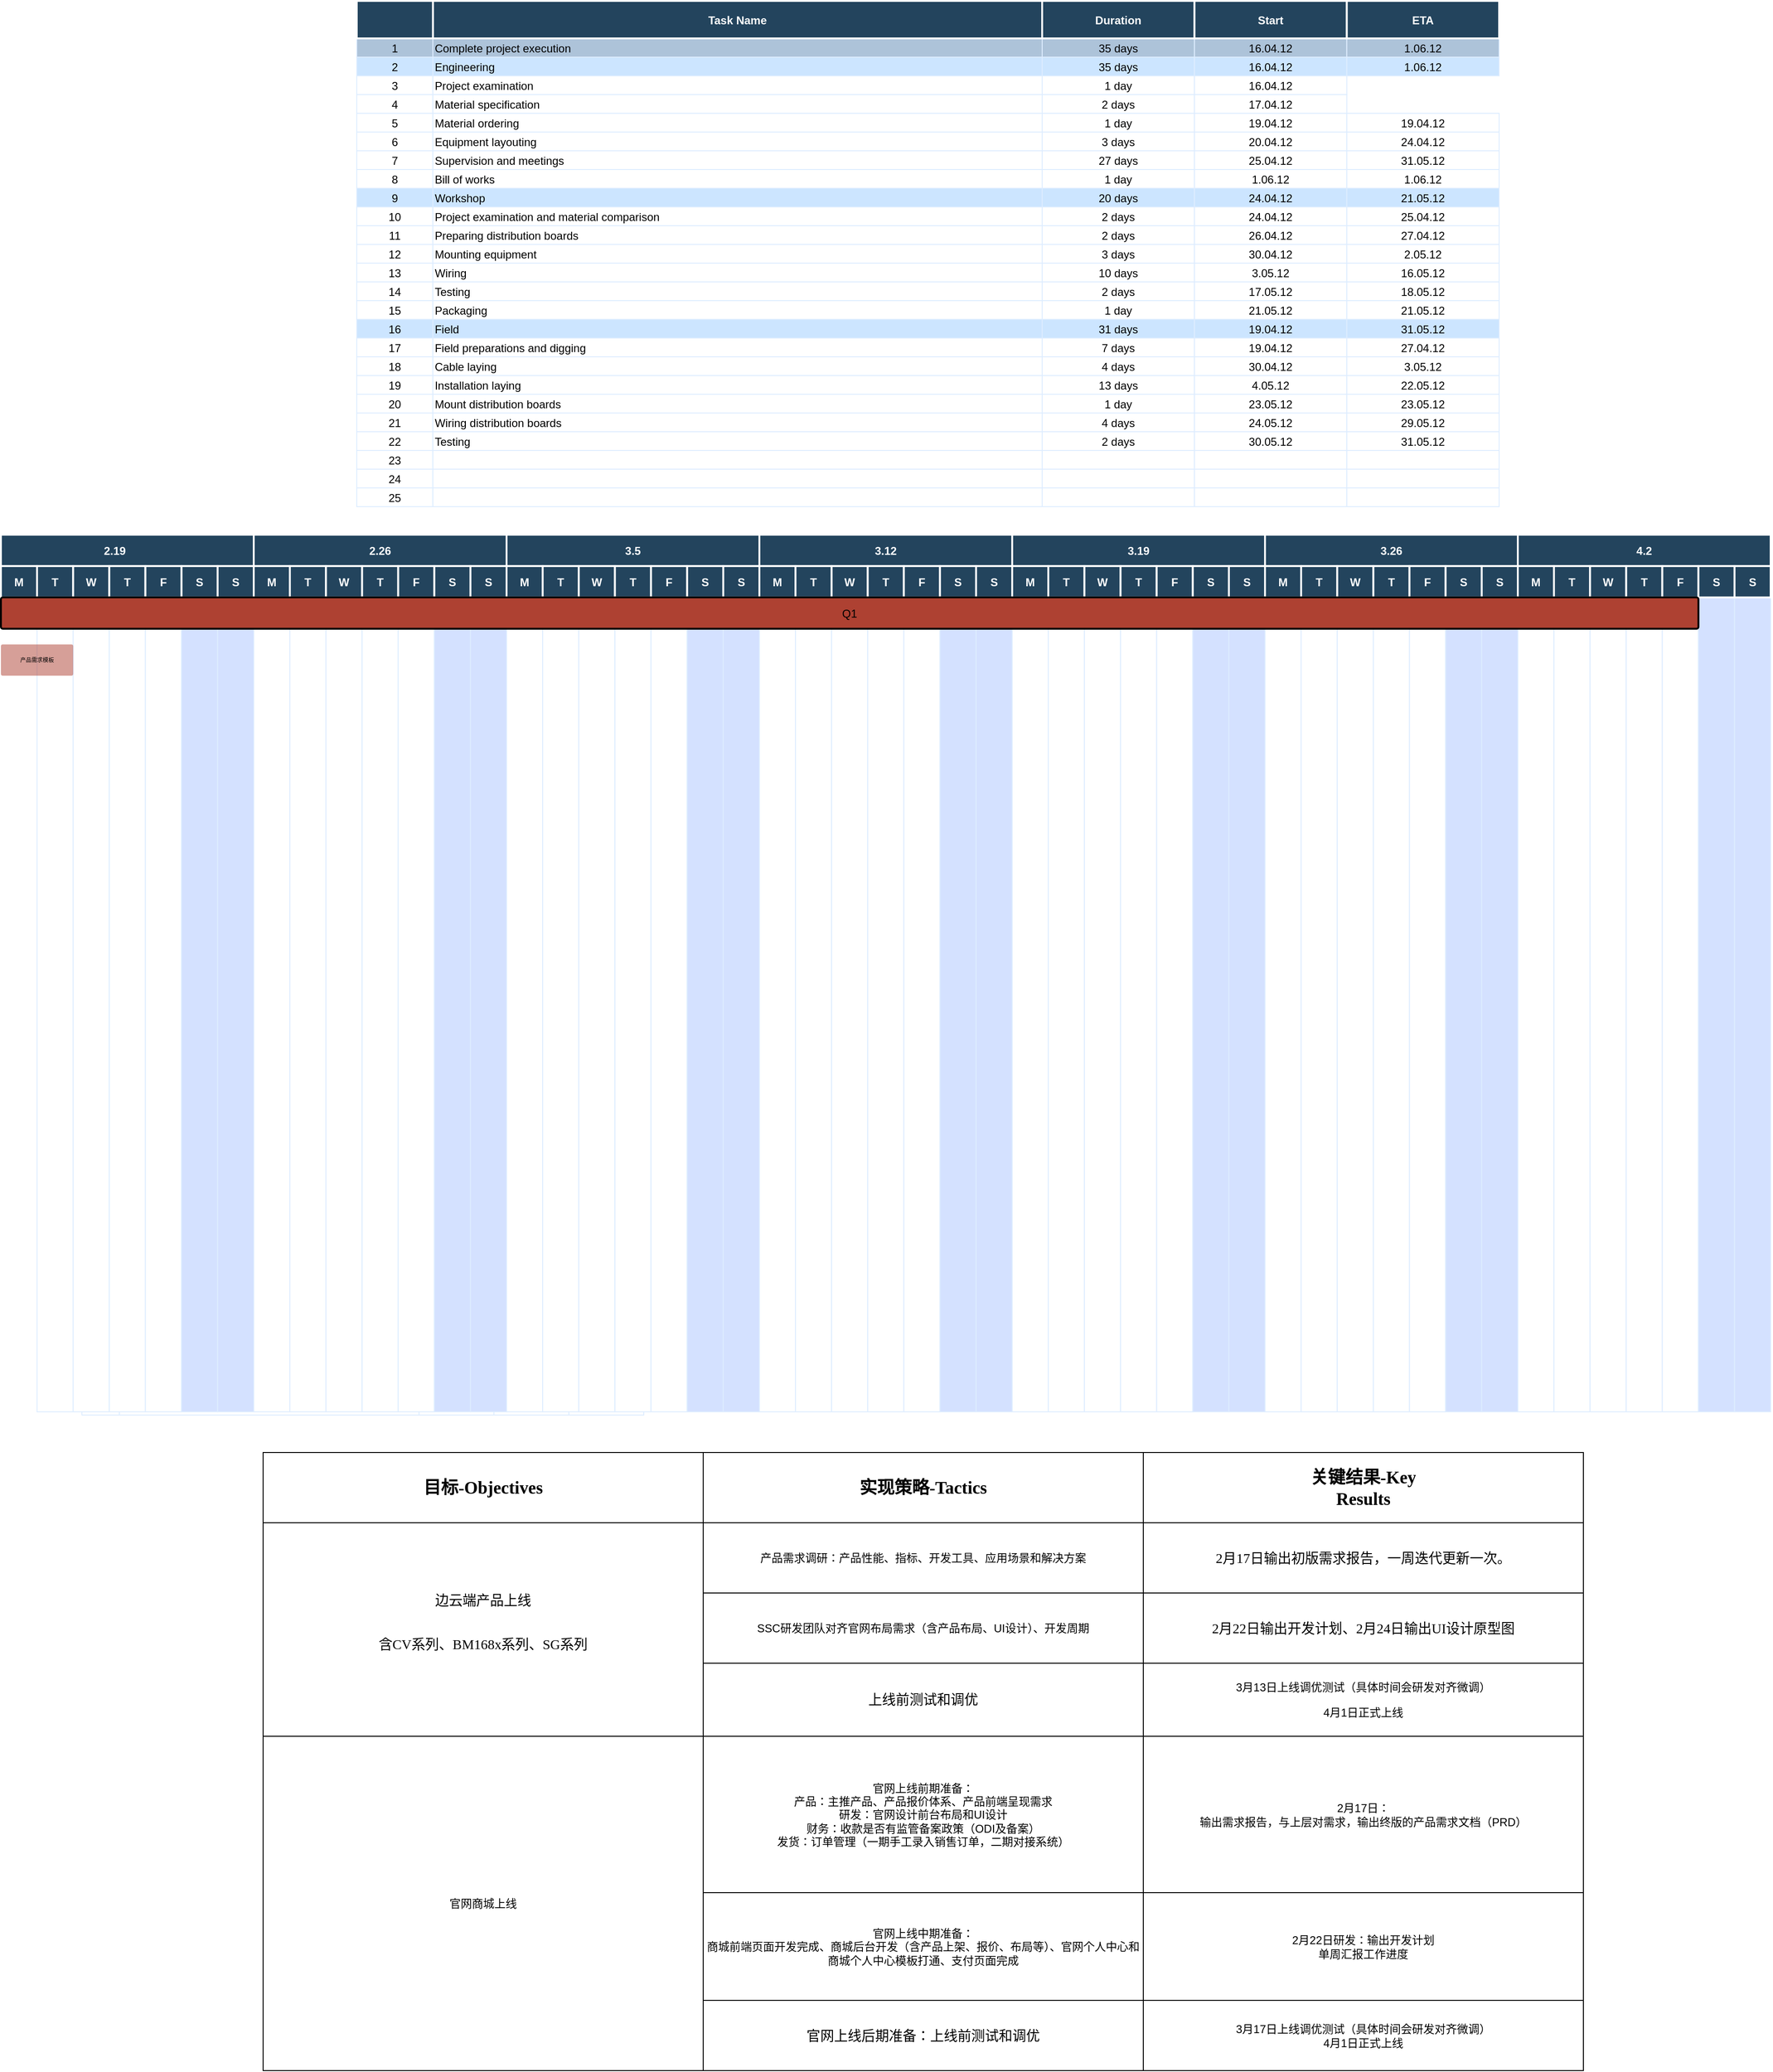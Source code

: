 <mxfile version="20.8.20" type="github">
  <diagram name="Page-1" id="8378b5f6-a2b2-b727-a746-972ab9d02e00">
    <mxGraphModel dx="4613.5" dy="2849.5" grid="1" gridSize="10" guides="1" tooltips="1" connect="0" arrows="1" fold="1" page="1" pageScale="1.5" pageWidth="1169" pageHeight="827" background="none" math="0" shadow="0">
      <root>
        <mxCell id="0" />
        <mxCell id="1" parent="0" />
        <mxCell id="189" value="26" style="strokeColor=#DEEDFF" parent="1" vertex="1">
          <mxGeometry x="86.5" y="610.0" width="40" height="20" as="geometry" />
        </mxCell>
        <mxCell id="190" value="" style="align=left;strokeColor=#DEEDFF" parent="1" vertex="1">
          <mxGeometry x="126.5" y="610.0" width="320.0" height="20" as="geometry" />
        </mxCell>
        <mxCell id="191" value="" style="strokeColor=#DEEDFF" parent="1" vertex="1">
          <mxGeometry x="446.5" y="610.0" width="80.0" height="20" as="geometry" />
        </mxCell>
        <mxCell id="192" value="" style="strokeColor=#DEEDFF" parent="1" vertex="1">
          <mxGeometry x="526.5" y="610.0" width="80.0" height="20" as="geometry" />
        </mxCell>
        <mxCell id="193" value="" style="strokeColor=#DEEDFF" parent="1" vertex="1">
          <mxGeometry x="606.5" y="610.0" width="80.0" height="20" as="geometry" />
        </mxCell>
        <mxCell id="vqTSIfuXOB0uQjwyaAZh-279" value="" style="shape=table;startSize=0;container=1;collapsible=0;childLayout=tableLayout;" parent="1" vertex="1">
          <mxGeometry x="280" y="670" width="1410" height="660" as="geometry" />
        </mxCell>
        <mxCell id="vqTSIfuXOB0uQjwyaAZh-280" value="" style="shape=tableRow;horizontal=0;startSize=0;swimlaneHead=0;swimlaneBody=0;top=0;left=0;bottom=0;right=0;collapsible=0;dropTarget=0;fillColor=none;points=[[0,0.5],[1,0.5]];portConstraint=eastwest;" parent="vqTSIfuXOB0uQjwyaAZh-279" vertex="1">
          <mxGeometry width="1410" height="75" as="geometry" />
        </mxCell>
        <mxCell id="vqTSIfuXOB0uQjwyaAZh-281" value="&lt;span style=&quot;background-color: initial; font-size: 14pt; font-family: 等线; font-weight: bold;&quot;&gt;目标&lt;/span&gt;&lt;span style=&quot;background-color: initial; font-size: 14pt; font-family: 等线; font-weight: bold;&quot;&gt;-Objectives&lt;/span&gt;" style="shape=partialRectangle;html=1;whiteSpace=wrap;connectable=0;overflow=hidden;fillColor=none;top=0;left=0;bottom=0;right=0;pointerEvents=1;" parent="vqTSIfuXOB0uQjwyaAZh-280" vertex="1">
          <mxGeometry width="470" height="75" as="geometry">
            <mxRectangle width="470" height="75" as="alternateBounds" />
          </mxGeometry>
        </mxCell>
        <mxCell id="vqTSIfuXOB0uQjwyaAZh-282" value="&lt;span style=&quot;text-indent: 0in; background-color: initial; font-size: 14pt; font-family: 等线; font-weight: bold;&quot;&gt;实现策略&lt;/span&gt;&lt;span style=&quot;text-indent: 0in; background-color: initial; font-size: 14pt; font-family: 等线; font-weight: bold;&quot;&gt;-Tactics&lt;/span&gt;&lt;br&gt;" style="shape=partialRectangle;html=1;whiteSpace=wrap;connectable=0;overflow=hidden;fillColor=none;top=0;left=0;bottom=0;right=0;pointerEvents=1;verticalAlign=middle;" parent="vqTSIfuXOB0uQjwyaAZh-280" vertex="1">
          <mxGeometry x="470" width="470" height="75" as="geometry">
            <mxRectangle width="470" height="75" as="alternateBounds" />
          </mxGeometry>
        </mxCell>
        <mxCell id="vqTSIfuXOB0uQjwyaAZh-283" value="&lt;span style=&quot;background-color: initial; font-size: 14pt; font-family: 等线; font-weight: bold;&quot;&gt;关键结果&lt;/span&gt;&lt;span style=&quot;background-color: initial; font-size: 14pt; font-family: 等线; font-weight: bold;&quot;&gt;-Key&lt;/span&gt;&lt;br&gt;&lt;p style=&quot;margin-top: 0pt; margin-bottom: 0pt; margin-left: 0in; direction: ltr; unicode-bidi: embed; word-break: normal;&quot;&gt;&lt;span style=&quot;font-size: 14pt; font-family: 等线; font-weight: bold;&quot;&gt;Results&lt;/span&gt;&lt;/p&gt;" style="shape=partialRectangle;html=1;whiteSpace=wrap;connectable=0;overflow=hidden;fillColor=none;top=0;left=0;bottom=0;right=0;pointerEvents=1;verticalAlign=middle;" parent="vqTSIfuXOB0uQjwyaAZh-280" vertex="1">
          <mxGeometry x="940" width="470" height="75" as="geometry">
            <mxRectangle width="470" height="75" as="alternateBounds" />
          </mxGeometry>
        </mxCell>
        <mxCell id="vqTSIfuXOB0uQjwyaAZh-284" value="" style="shape=tableRow;horizontal=0;startSize=0;swimlaneHead=0;swimlaneBody=0;top=0;left=0;bottom=0;right=0;collapsible=0;dropTarget=0;fillColor=none;points=[[0,0.5],[1,0.5]];portConstraint=eastwest;" parent="vqTSIfuXOB0uQjwyaAZh-279" vertex="1">
          <mxGeometry y="75" width="1410" height="75" as="geometry" />
        </mxCell>
        <mxCell id="vqTSIfuXOB0uQjwyaAZh-285" value="&lt;span style=&quot;font-family: 等线; font-size: 11pt; background-color: initial;&quot;&gt;边云端产品上线&lt;/span&gt;&lt;br&gt;&lt;br&gt;&lt;br&gt;&lt;p style=&quot;margin-top: 0pt; margin-bottom: 0pt; margin-left: 0in; direction: ltr; unicode-bidi: embed; word-break: normal;&quot;&gt;&lt;span style=&quot;font-size: 11pt; font-family: 等线;&quot;&gt;含CV系列、BM168x系列、SG系列&lt;/span&gt;&lt;/p&gt;&lt;br&gt;" style="shape=partialRectangle;html=1;whiteSpace=wrap;connectable=0;overflow=hidden;fillColor=none;top=0;left=0;bottom=0;right=0;pointerEvents=1;rowspan=3;colspan=1;" parent="vqTSIfuXOB0uQjwyaAZh-284" vertex="1">
          <mxGeometry width="470" height="228" as="geometry">
            <mxRectangle width="470" height="75" as="alternateBounds" />
          </mxGeometry>
        </mxCell>
        <mxCell id="vqTSIfuXOB0uQjwyaAZh-286" value="产品需求调研：产品性能、指标、开发工具、应用场景和解决方案" style="shape=partialRectangle;html=1;whiteSpace=wrap;connectable=0;overflow=hidden;fillColor=none;top=0;left=0;bottom=0;right=0;pointerEvents=1;" parent="vqTSIfuXOB0uQjwyaAZh-284" vertex="1">
          <mxGeometry x="470" width="470" height="75" as="geometry">
            <mxRectangle width="470" height="75" as="alternateBounds" />
          </mxGeometry>
        </mxCell>
        <mxCell id="vqTSIfuXOB0uQjwyaAZh-287" value="&lt;span style=&quot;background-color: initial; font-size: 11pt; font-family: 等线;&quot;&gt;2&lt;/span&gt;&lt;span style=&quot;background-color: initial; font-size: 11pt; font-family: 等线;&quot;&gt;月&lt;/span&gt;&lt;span style=&quot;background-color: initial; font-size: 11pt; font-family: 等线;&quot;&gt;17&lt;/span&gt;&lt;span style=&quot;background-color: initial; font-size: 11pt; font-family: 等线;&quot;&gt;日输出初版需求报告，一周迭代更新一次。&lt;/span&gt;" style="shape=partialRectangle;html=1;whiteSpace=wrap;connectable=0;overflow=hidden;fillColor=none;top=0;left=0;bottom=0;right=0;pointerEvents=1;" parent="vqTSIfuXOB0uQjwyaAZh-284" vertex="1">
          <mxGeometry x="940" width="470" height="75" as="geometry">
            <mxRectangle width="470" height="75" as="alternateBounds" />
          </mxGeometry>
        </mxCell>
        <mxCell id="vqTSIfuXOB0uQjwyaAZh-288" value="" style="shape=tableRow;horizontal=0;startSize=0;swimlaneHead=0;swimlaneBody=0;top=0;left=0;bottom=0;right=0;collapsible=0;dropTarget=0;fillColor=none;points=[[0,0.5],[1,0.5]];portConstraint=eastwest;" parent="vqTSIfuXOB0uQjwyaAZh-279" vertex="1">
          <mxGeometry y="150" width="1410" height="75" as="geometry" />
        </mxCell>
        <mxCell id="vqTSIfuXOB0uQjwyaAZh-289" value="" style="shape=partialRectangle;html=1;whiteSpace=wrap;connectable=0;overflow=hidden;fillColor=none;top=0;left=0;bottom=0;right=0;pointerEvents=1;" parent="vqTSIfuXOB0uQjwyaAZh-288" vertex="1" visible="0">
          <mxGeometry width="470" height="75" as="geometry">
            <mxRectangle width="470" height="75" as="alternateBounds" />
          </mxGeometry>
        </mxCell>
        <mxCell id="vqTSIfuXOB0uQjwyaAZh-290" value="SSC研发团队对齐官网布局需求（含产品布局、UI设计）、开发周期" style="shape=partialRectangle;html=1;whiteSpace=wrap;connectable=0;overflow=hidden;fillColor=none;top=0;left=0;bottom=0;right=0;pointerEvents=1;" parent="vqTSIfuXOB0uQjwyaAZh-288" vertex="1">
          <mxGeometry x="470" width="470" height="75" as="geometry">
            <mxRectangle width="470" height="75" as="alternateBounds" />
          </mxGeometry>
        </mxCell>
        <mxCell id="vqTSIfuXOB0uQjwyaAZh-291" value="&lt;span style=&quot;background-color: initial; font-size: 11pt; font-family: 等线;&quot;&gt;2&lt;/span&gt;&lt;span style=&quot;background-color: initial; font-size: 11pt; font-family: 等线;&quot;&gt;月&lt;/span&gt;&lt;span style=&quot;background-color: initial; font-size: 11pt; font-family: 等线;&quot;&gt;22&lt;/span&gt;&lt;span style=&quot;background-color: initial; font-size: 11pt; font-family: 等线;&quot;&gt;日输出开发计划、&lt;/span&gt;&lt;span style=&quot;background-color: initial; font-size: 11pt; font-family: 等线;&quot;&gt;2&lt;/span&gt;&lt;span style=&quot;background-color: initial; font-size: 11pt; font-family: 等线;&quot;&gt;月&lt;/span&gt;&lt;span style=&quot;background-color: initial; font-size: 11pt; font-family: 等线;&quot;&gt;24&lt;/span&gt;&lt;span style=&quot;background-color: initial; font-size: 11pt; font-family: 等线;&quot;&gt;日输出&lt;/span&gt;&lt;span style=&quot;background-color: initial; font-size: 11pt; font-family: 等线;&quot;&gt;UI&lt;/span&gt;&lt;span style=&quot;background-color: initial; font-size: 11pt; font-family: 等线;&quot;&gt;设计原型图&lt;/span&gt;" style="shape=partialRectangle;html=1;whiteSpace=wrap;connectable=0;overflow=hidden;fillColor=none;top=0;left=0;bottom=0;right=0;pointerEvents=1;" parent="vqTSIfuXOB0uQjwyaAZh-288" vertex="1">
          <mxGeometry x="940" width="470" height="75" as="geometry">
            <mxRectangle width="470" height="75" as="alternateBounds" />
          </mxGeometry>
        </mxCell>
        <mxCell id="vqTSIfuXOB0uQjwyaAZh-292" value="" style="shape=tableRow;horizontal=0;startSize=0;swimlaneHead=0;swimlaneBody=0;top=0;left=0;bottom=0;right=0;collapsible=0;dropTarget=0;fillColor=none;points=[[0,0.5],[1,0.5]];portConstraint=eastwest;" parent="vqTSIfuXOB0uQjwyaAZh-279" vertex="1">
          <mxGeometry y="225" width="1410" height="78" as="geometry" />
        </mxCell>
        <mxCell id="vqTSIfuXOB0uQjwyaAZh-293" value="" style="shape=partialRectangle;html=1;whiteSpace=wrap;connectable=0;overflow=hidden;fillColor=none;top=0;left=0;bottom=0;right=0;pointerEvents=1;" parent="vqTSIfuXOB0uQjwyaAZh-292" vertex="1" visible="0">
          <mxGeometry width="470" height="78" as="geometry">
            <mxRectangle width="470" height="78" as="alternateBounds" />
          </mxGeometry>
        </mxCell>
        <mxCell id="vqTSIfuXOB0uQjwyaAZh-294" value="&lt;span style=&quot;font-family: 等线; font-size: 11pt; background-color: initial;&quot;&gt;上线前测试和调优&lt;/span&gt;&lt;br&gt;" style="shape=partialRectangle;html=1;whiteSpace=wrap;connectable=0;overflow=hidden;fillColor=none;top=0;left=0;bottom=0;right=0;pointerEvents=1;" parent="vqTSIfuXOB0uQjwyaAZh-292" vertex="1">
          <mxGeometry x="470" width="470" height="78" as="geometry">
            <mxRectangle width="470" height="78" as="alternateBounds" />
          </mxGeometry>
        </mxCell>
        <mxCell id="vqTSIfuXOB0uQjwyaAZh-295" value="&lt;p&gt;3月13日上线调优测试（具体时间会研发对齐微调）&lt;/p&gt;&lt;p&gt;&lt;span style=&quot;background-color: initial;&quot;&gt;4月1日正式上线&lt;/span&gt;&lt;/p&gt;" style="shape=partialRectangle;html=1;whiteSpace=wrap;connectable=0;overflow=hidden;fillColor=none;top=0;left=0;bottom=0;right=0;pointerEvents=1;" parent="vqTSIfuXOB0uQjwyaAZh-292" vertex="1">
          <mxGeometry x="940" width="470" height="78" as="geometry">
            <mxRectangle width="470" height="78" as="alternateBounds" />
          </mxGeometry>
        </mxCell>
        <mxCell id="vqTSIfuXOB0uQjwyaAZh-296" value="" style="shape=tableRow;horizontal=0;startSize=0;swimlaneHead=0;swimlaneBody=0;top=0;left=0;bottom=0;right=0;collapsible=0;dropTarget=0;fillColor=none;points=[[0,0.5],[1,0.5]];portConstraint=eastwest;" parent="vqTSIfuXOB0uQjwyaAZh-279" vertex="1">
          <mxGeometry y="303" width="1410" height="167" as="geometry" />
        </mxCell>
        <mxCell id="vqTSIfuXOB0uQjwyaAZh-297" value="官网商城上线" style="shape=partialRectangle;html=1;whiteSpace=wrap;connectable=0;overflow=hidden;fillColor=none;top=0;left=0;bottom=0;right=0;pointerEvents=1;rowspan=3;colspan=1;" parent="vqTSIfuXOB0uQjwyaAZh-296" vertex="1">
          <mxGeometry width="470" height="357" as="geometry">
            <mxRectangle width="470" height="167" as="alternateBounds" />
          </mxGeometry>
        </mxCell>
        <mxCell id="vqTSIfuXOB0uQjwyaAZh-298" value="&lt;div&gt;官网上线前期准备：&lt;/div&gt;&lt;div&gt;产品：主推产品、产品报价体系、产品前端呈现需求&lt;/div&gt;&lt;div&gt;研发：官网设计前台布局和UI设计&lt;/div&gt;&lt;div&gt;财务：收款是否有监管备案政策（ODI及备案）&lt;/div&gt;&lt;div&gt;发货：订单管理（一期手工录入销售订单，二期对接系统）&lt;/div&gt;" style="shape=partialRectangle;html=1;whiteSpace=wrap;connectable=0;overflow=hidden;fillColor=none;top=0;left=0;bottom=0;right=0;pointerEvents=1;" parent="vqTSIfuXOB0uQjwyaAZh-296" vertex="1">
          <mxGeometry x="470" width="470" height="167" as="geometry">
            <mxRectangle width="470" height="167" as="alternateBounds" />
          </mxGeometry>
        </mxCell>
        <mxCell id="vqTSIfuXOB0uQjwyaAZh-299" value="&lt;div&gt;2月17日：&lt;/div&gt;&lt;div&gt;输出需求报告，与上层对需求，输出终版的产品需求文档（PRD）&lt;/div&gt;" style="shape=partialRectangle;html=1;whiteSpace=wrap;connectable=0;overflow=hidden;fillColor=none;top=0;left=0;bottom=0;right=0;pointerEvents=1;" parent="vqTSIfuXOB0uQjwyaAZh-296" vertex="1">
          <mxGeometry x="940" width="470" height="167" as="geometry">
            <mxRectangle width="470" height="167" as="alternateBounds" />
          </mxGeometry>
        </mxCell>
        <mxCell id="vqTSIfuXOB0uQjwyaAZh-300" value="" style="shape=tableRow;horizontal=0;startSize=0;swimlaneHead=0;swimlaneBody=0;top=0;left=0;bottom=0;right=0;collapsible=0;dropTarget=0;fillColor=none;points=[[0,0.5],[1,0.5]];portConstraint=eastwest;" parent="vqTSIfuXOB0uQjwyaAZh-279" vertex="1">
          <mxGeometry y="470" width="1410" height="115" as="geometry" />
        </mxCell>
        <mxCell id="vqTSIfuXOB0uQjwyaAZh-301" value="" style="shape=partialRectangle;html=1;whiteSpace=wrap;connectable=0;overflow=hidden;fillColor=none;top=0;left=0;bottom=0;right=0;pointerEvents=1;" parent="vqTSIfuXOB0uQjwyaAZh-300" vertex="1" visible="0">
          <mxGeometry width="470" height="115" as="geometry">
            <mxRectangle width="470" height="115" as="alternateBounds" />
          </mxGeometry>
        </mxCell>
        <mxCell id="vqTSIfuXOB0uQjwyaAZh-302" value="&lt;div&gt;官网上线中期准备：&lt;/div&gt;&lt;div&gt;商城前端页面开发完成、商城后台开发（含产品上架、报价、布局等）、官网个人中心和商城个人中心模板打通、支付页面完成&lt;/div&gt;" style="shape=partialRectangle;html=1;whiteSpace=wrap;connectable=0;overflow=hidden;fillColor=none;top=0;left=0;bottom=0;right=0;pointerEvents=1;" parent="vqTSIfuXOB0uQjwyaAZh-300" vertex="1">
          <mxGeometry x="470" width="470" height="115" as="geometry">
            <mxRectangle width="470" height="115" as="alternateBounds" />
          </mxGeometry>
        </mxCell>
        <mxCell id="vqTSIfuXOB0uQjwyaAZh-303" value="&lt;div&gt;2月22日研发：输出开发计划&lt;/div&gt;&lt;div&gt;单周汇报工作进度&lt;/div&gt;" style="shape=partialRectangle;html=1;whiteSpace=wrap;connectable=0;overflow=hidden;fillColor=none;top=0;left=0;bottom=0;right=0;pointerEvents=1;" parent="vqTSIfuXOB0uQjwyaAZh-300" vertex="1">
          <mxGeometry x="940" width="470" height="115" as="geometry">
            <mxRectangle width="470" height="115" as="alternateBounds" />
          </mxGeometry>
        </mxCell>
        <mxCell id="vqTSIfuXOB0uQjwyaAZh-304" style="shape=tableRow;horizontal=0;startSize=0;swimlaneHead=0;swimlaneBody=0;top=0;left=0;bottom=0;right=0;collapsible=0;dropTarget=0;fillColor=none;points=[[0,0.5],[1,0.5]];portConstraint=eastwest;" parent="vqTSIfuXOB0uQjwyaAZh-279" vertex="1">
          <mxGeometry y="585" width="1410" height="75" as="geometry" />
        </mxCell>
        <mxCell id="vqTSIfuXOB0uQjwyaAZh-305" style="shape=partialRectangle;html=1;whiteSpace=wrap;connectable=0;overflow=hidden;fillColor=none;top=0;left=0;bottom=0;right=0;pointerEvents=1;" parent="vqTSIfuXOB0uQjwyaAZh-304" vertex="1" visible="0">
          <mxGeometry width="470" height="75" as="geometry">
            <mxRectangle width="470" height="75" as="alternateBounds" />
          </mxGeometry>
        </mxCell>
        <mxCell id="vqTSIfuXOB0uQjwyaAZh-306" value="&lt;span style=&quot;background-color: initial; font-size: 11pt; font-family: 等线;&quot;&gt;官网上线后期准备：&lt;/span&gt;&lt;span style=&quot;background-color: initial; font-size: 11pt; font-family: 等线;&quot;&gt;上线前测试和调优&lt;/span&gt;" style="shape=partialRectangle;html=1;whiteSpace=wrap;connectable=0;overflow=hidden;fillColor=none;top=0;left=0;bottom=0;right=0;pointerEvents=1;" parent="vqTSIfuXOB0uQjwyaAZh-304" vertex="1">
          <mxGeometry x="470" width="470" height="75" as="geometry">
            <mxRectangle width="470" height="75" as="alternateBounds" />
          </mxGeometry>
        </mxCell>
        <mxCell id="vqTSIfuXOB0uQjwyaAZh-307" value="&lt;div&gt;3月17日上线调优测试（具体时间会研发对齐微调）&lt;/div&gt;&lt;div&gt;4月1日正式上线&lt;/div&gt;" style="shape=partialRectangle;html=1;whiteSpace=wrap;connectable=0;overflow=hidden;fillColor=none;top=0;left=0;bottom=0;right=0;pointerEvents=1;" parent="vqTSIfuXOB0uQjwyaAZh-304" vertex="1">
          <mxGeometry x="940" width="470" height="75" as="geometry">
            <mxRectangle width="470" height="75" as="alternateBounds" />
          </mxGeometry>
        </mxCell>
        <mxCell id="207" value="" style="strokeColor=#DEEDFF" parent="1" vertex="1">
          <mxGeometry x="540.0" y="-243.103" width="38.571" height="869.655" as="geometry" />
        </mxCell>
        <mxCell id="194" value="" style="strokeColor=#DEEDFF" parent="1" vertex="1">
          <mxGeometry x="38.571" y="-243.103" width="38.571" height="869.655" as="geometry" />
        </mxCell>
        <mxCell id="195" value="" style="strokeColor=#DEEDFF" parent="1" vertex="1">
          <mxGeometry x="77.143" y="-243.103" width="38.571" height="869.655" as="geometry" />
        </mxCell>
        <mxCell id="196" value="" style="strokeColor=#DEEDFF" parent="1" vertex="1">
          <mxGeometry x="115.714" y="-243.103" width="38.571" height="869.655" as="geometry" />
        </mxCell>
        <mxCell id="197" value="" style="strokeColor=#DEEDFF" parent="1" vertex="1">
          <mxGeometry x="154.286" y="-243.103" width="38.571" height="869.655" as="geometry" />
        </mxCell>
        <mxCell id="198" value="" style="strokeColor=#DEEDFF;fillColor=#D4E1FF" parent="1" vertex="1">
          <mxGeometry x="192.857" y="-243.103" width="38.571" height="869.655" as="geometry" />
        </mxCell>
        <mxCell id="199" value="" style="strokeColor=#DEEDFF;fillColor=#D4E1FF" parent="1" vertex="1">
          <mxGeometry x="231.429" y="-243.103" width="38.571" height="869.655" as="geometry" />
        </mxCell>
        <mxCell id="200" value="" style="strokeColor=#DEEDFF" parent="1" vertex="1">
          <mxGeometry x="270.0" y="-243.103" width="38.571" height="869.655" as="geometry" />
        </mxCell>
        <mxCell id="201" value="" style="strokeColor=#DEEDFF" parent="1" vertex="1">
          <mxGeometry x="308.571" y="-243.103" width="38.571" height="869.655" as="geometry" />
        </mxCell>
        <mxCell id="202" value="" style="strokeColor=#DEEDFF" parent="1" vertex="1">
          <mxGeometry x="347.143" y="-243.103" width="38.571" height="869.655" as="geometry" />
        </mxCell>
        <mxCell id="203" value="" style="strokeColor=#DEEDFF" parent="1" vertex="1">
          <mxGeometry x="385.714" y="-243.103" width="38.571" height="869.655" as="geometry" />
        </mxCell>
        <mxCell id="204" value="" style="strokeColor=#DEEDFF" parent="1" vertex="1">
          <mxGeometry x="424.286" y="-243.103" width="38.571" height="869.655" as="geometry" />
        </mxCell>
        <mxCell id="205" value="" style="strokeColor=#DEEDFF;fillColor=#D4E1FF" parent="1" vertex="1">
          <mxGeometry x="462.857" y="-243.103" width="38.571" height="869.655" as="geometry" />
        </mxCell>
        <mxCell id="206" value="" style="strokeColor=#DEEDFF;fillColor=#D4E1FF" parent="1" vertex="1">
          <mxGeometry x="501.429" y="-243.103" width="38.571" height="869.655" as="geometry" />
        </mxCell>
        <mxCell id="208" value="" style="strokeColor=#DEEDFF" parent="1" vertex="1">
          <mxGeometry x="578.571" y="-243.103" width="38.571" height="869.655" as="geometry" />
        </mxCell>
        <mxCell id="209" value="" style="strokeColor=#DEEDFF" parent="1" vertex="1">
          <mxGeometry x="617.143" y="-243.103" width="38.571" height="869.655" as="geometry" />
        </mxCell>
        <mxCell id="210" value="" style="strokeColor=#DEEDFF" parent="1" vertex="1">
          <mxGeometry x="655.714" y="-243.103" width="38.571" height="869.655" as="geometry" />
        </mxCell>
        <mxCell id="211" value="" style="strokeColor=#DEEDFF" parent="1" vertex="1">
          <mxGeometry x="694.286" y="-243.103" width="38.571" height="869.655" as="geometry" />
        </mxCell>
        <mxCell id="212" value="" style="strokeColor=#DEEDFF;fillColor=#D4E1FF" parent="1" vertex="1">
          <mxGeometry x="732.857" y="-243.103" width="38.571" height="869.655" as="geometry" />
        </mxCell>
        <mxCell id="213" value="" style="strokeColor=#DEEDFF;fillColor=#D4E1FF" parent="1" vertex="1">
          <mxGeometry x="771.429" y="-243.103" width="38.571" height="869.655" as="geometry" />
        </mxCell>
        <mxCell id="214" value="" style="strokeColor=#DEEDFF" parent="1" vertex="1">
          <mxGeometry x="810.0" y="-243.103" width="38.571" height="869.655" as="geometry" />
        </mxCell>
        <mxCell id="215" value="" style="strokeColor=#DEEDFF" parent="1" vertex="1">
          <mxGeometry x="848.571" y="-243.103" width="38.571" height="869.655" as="geometry" />
        </mxCell>
        <mxCell id="216" value="" style="strokeColor=#DEEDFF" parent="1" vertex="1">
          <mxGeometry x="887.143" y="-243.103" width="38.571" height="869.655" as="geometry" />
        </mxCell>
        <mxCell id="217" value="" style="strokeColor=#DEEDFF" parent="1" vertex="1">
          <mxGeometry x="925.714" y="-243.103" width="38.571" height="869.655" as="geometry" />
        </mxCell>
        <mxCell id="218" value="" style="strokeColor=#DEEDFF" parent="1" vertex="1">
          <mxGeometry x="964.286" y="-243.103" width="38.571" height="869.655" as="geometry" />
        </mxCell>
        <mxCell id="219" value="" style="strokeColor=#DEEDFF;fillColor=#D4E1FF" parent="1" vertex="1">
          <mxGeometry x="1002.857" y="-243.103" width="38.571" height="869.655" as="geometry" />
        </mxCell>
        <mxCell id="220" value="" style="strokeColor=#DEEDFF;fillColor=#D4E1FF" parent="1" vertex="1">
          <mxGeometry x="1041.429" y="-243.103" width="38.571" height="869.655" as="geometry" />
        </mxCell>
        <mxCell id="221" value="" style="strokeColor=#DEEDFF" parent="1" vertex="1">
          <mxGeometry x="1080.0" y="-243.103" width="38.571" height="869.655" as="geometry" />
        </mxCell>
        <mxCell id="222" value="" style="strokeColor=#DEEDFF" parent="1" vertex="1">
          <mxGeometry x="1118.571" y="-243.103" width="38.571" height="869.655" as="geometry" />
        </mxCell>
        <mxCell id="223" value="" style="strokeColor=#DEEDFF" parent="1" vertex="1">
          <mxGeometry x="1157.143" y="-243.103" width="38.571" height="869.655" as="geometry" />
        </mxCell>
        <mxCell id="224" value="" style="strokeColor=#DEEDFF" parent="1" vertex="1">
          <mxGeometry x="1195.714" y="-243.103" width="38.571" height="869.655" as="geometry" />
        </mxCell>
        <mxCell id="225" value="" style="strokeColor=#DEEDFF" parent="1" vertex="1">
          <mxGeometry x="1234.286" y="-243.103" width="38.571" height="869.655" as="geometry" />
        </mxCell>
        <mxCell id="226" value="" style="strokeColor=#DEEDFF;fillColor=#D4E1FF" parent="1" vertex="1">
          <mxGeometry x="1272.857" y="-243.103" width="38.571" height="869.655" as="geometry" />
        </mxCell>
        <mxCell id="227" value="" style="strokeColor=#DEEDFF;fillColor=#D4E1FF" parent="1" vertex="1">
          <mxGeometry x="1311.429" y="-243.103" width="38.571" height="869.655" as="geometry" />
        </mxCell>
        <mxCell id="228" value="" style="strokeColor=#DEEDFF" parent="1" vertex="1">
          <mxGeometry x="1350.0" y="-243.103" width="38.571" height="869.655" as="geometry" />
        </mxCell>
        <mxCell id="229" value="" style="strokeColor=#DEEDFF" parent="1" vertex="1">
          <mxGeometry x="1388.571" y="-243.103" width="38.571" height="869.655" as="geometry" />
        </mxCell>
        <mxCell id="230" value="" style="strokeColor=#DEEDFF" parent="1" vertex="1">
          <mxGeometry x="1427.143" y="-243.103" width="38.571" height="869.655" as="geometry" />
        </mxCell>
        <mxCell id="231" value="" style="strokeColor=#DEEDFF" parent="1" vertex="1">
          <mxGeometry x="1465.714" y="-243.103" width="38.571" height="869.655" as="geometry" />
        </mxCell>
        <mxCell id="232" value="" style="strokeColor=#DEEDFF" parent="1" vertex="1">
          <mxGeometry x="1504.286" y="-243.103" width="38.571" height="869.655" as="geometry" />
        </mxCell>
        <mxCell id="233" value="" style="strokeColor=#DEEDFF;fillColor=#D4E1FF" parent="1" vertex="1">
          <mxGeometry x="1542.857" y="-243.103" width="38.571" height="869.655" as="geometry" />
        </mxCell>
        <mxCell id="234" value="" style="strokeColor=#DEEDFF;fillColor=#D4E1FF" parent="1" vertex="1">
          <mxGeometry x="1581.429" y="-243.103" width="38.571" height="869.655" as="geometry" />
        </mxCell>
        <mxCell id="235" value="" style="strokeColor=#DEEDFF" parent="1" vertex="1">
          <mxGeometry x="1620" y="-243.103" width="38.571" height="869.655" as="geometry" />
        </mxCell>
        <mxCell id="236" value="" style="strokeColor=#DEEDFF" parent="1" vertex="1">
          <mxGeometry x="1658.571" y="-243.103" width="38.571" height="869.655" as="geometry" />
        </mxCell>
        <mxCell id="237" value="" style="strokeColor=#DEEDFF" parent="1" vertex="1">
          <mxGeometry x="1697.143" y="-243.103" width="38.571" height="869.655" as="geometry" />
        </mxCell>
        <mxCell id="238" value="" style="strokeColor=#DEEDFF" parent="1" vertex="1">
          <mxGeometry x="1735.714" y="-243.103" width="38.571" height="869.655" as="geometry" />
        </mxCell>
        <mxCell id="239" value="" style="strokeColor=#DEEDFF" parent="1" vertex="1">
          <mxGeometry x="1774.286" y="-243.103" width="38.571" height="869.655" as="geometry" />
        </mxCell>
        <mxCell id="240" value="" style="strokeColor=#DEEDFF;fillColor=#D4E1FF" parent="1" vertex="1">
          <mxGeometry x="1812.857" y="-243.103" width="38.571" height="869.655" as="geometry" />
        </mxCell>
        <mxCell id="241" value="" style="strokeColor=#DEEDFF;fillColor=#D4E1FF" parent="1" vertex="1">
          <mxGeometry x="1851.429" y="-243.103" width="38.571" height="869.655" as="geometry" />
        </mxCell>
        <mxCell id="4" value="2.19        " style="fillColor=#23445D;strokeColor=#FFFFFF;strokeWidth=2;fontColor=#FFFFFF;fontStyle=1" parent="1" vertex="1">
          <mxGeometry x="3.508e-12" y="-310.0" width="270.0" height="33.448" as="geometry" />
        </mxCell>
        <mxCell id="5" value="M" style="fillColor=#23445D;strokeColor=#FFFFFF;strokeWidth=2;fontColor=#FFFFFF;fontStyle=1" parent="1" vertex="1">
          <mxGeometry x="3.508e-12" y="-276.552" width="38.571" height="33.448" as="geometry" />
        </mxCell>
        <mxCell id="6" value="T" style="fillColor=#23445D;strokeColor=#FFFFFF;strokeWidth=2;fontColor=#FFFFFF;fontStyle=1" parent="1" vertex="1">
          <mxGeometry x="38.571" y="-276.552" width="38.571" height="33.448" as="geometry" />
        </mxCell>
        <mxCell id="7" value="W" style="fillColor=#23445D;strokeColor=#FFFFFF;strokeWidth=2;fontColor=#FFFFFF;fontStyle=1" parent="1" vertex="1">
          <mxGeometry x="77.143" y="-276.552" width="38.571" height="33.448" as="geometry" />
        </mxCell>
        <mxCell id="8" value="T" style="fillColor=#23445D;strokeColor=#FFFFFF;strokeWidth=2;fontColor=#FFFFFF;fontStyle=1" parent="1" vertex="1">
          <mxGeometry x="115.714" y="-276.552" width="38.571" height="33.448" as="geometry" />
        </mxCell>
        <mxCell id="9" value="F" style="fillColor=#23445D;strokeColor=#FFFFFF;strokeWidth=2;fontColor=#FFFFFF;fontStyle=1" parent="1" vertex="1">
          <mxGeometry x="154.286" y="-276.552" width="38.571" height="33.448" as="geometry" />
        </mxCell>
        <mxCell id="10" value="S" style="fillColor=#23445D;strokeColor=#FFFFFF;strokeWidth=2;fontColor=#FFFFFF;fontStyle=1" parent="1" vertex="1">
          <mxGeometry x="192.857" y="-276.552" width="38.571" height="33.448" as="geometry" />
        </mxCell>
        <mxCell id="11" value="S" style="fillColor=#23445D;strokeColor=#FFFFFF;strokeWidth=2;fontColor=#FFFFFF;fontStyle=1" parent="1" vertex="1">
          <mxGeometry x="231.429" y="-276.552" width="38.571" height="33.448" as="geometry" />
        </mxCell>
        <mxCell id="15" value="2.26" style="fillColor=#23445D;strokeColor=#FFFFFF;strokeWidth=2;fontColor=#FFFFFF;fontStyle=1" parent="1" vertex="1">
          <mxGeometry x="270.0" y="-310.0" width="270.0" height="33.448" as="geometry" />
        </mxCell>
        <mxCell id="16" value="M" style="fillColor=#23445D;strokeColor=#FFFFFF;strokeWidth=2;fontColor=#FFFFFF;fontStyle=1" parent="1" vertex="1">
          <mxGeometry x="270.0" y="-276.552" width="38.571" height="33.448" as="geometry" />
        </mxCell>
        <mxCell id="17" value="T" style="fillColor=#23445D;strokeColor=#FFFFFF;strokeWidth=2;fontColor=#FFFFFF;fontStyle=1" parent="1" vertex="1">
          <mxGeometry x="308.571" y="-276.552" width="38.571" height="33.448" as="geometry" />
        </mxCell>
        <mxCell id="18" value="W" style="fillColor=#23445D;strokeColor=#FFFFFF;strokeWidth=2;fontColor=#FFFFFF;fontStyle=1" parent="1" vertex="1">
          <mxGeometry x="347.143" y="-276.552" width="38.571" height="33.448" as="geometry" />
        </mxCell>
        <mxCell id="19" value="T" style="fillColor=#23445D;strokeColor=#FFFFFF;strokeWidth=2;fontColor=#FFFFFF;fontStyle=1" parent="1" vertex="1">
          <mxGeometry x="385.714" y="-276.552" width="38.571" height="33.448" as="geometry" />
        </mxCell>
        <mxCell id="20" value="F" style="fillColor=#23445D;strokeColor=#FFFFFF;strokeWidth=2;fontColor=#FFFFFF;fontStyle=1" parent="1" vertex="1">
          <mxGeometry x="424.286" y="-276.552" width="38.571" height="33.448" as="geometry" />
        </mxCell>
        <mxCell id="21" value="S" style="fillColor=#23445D;strokeColor=#FFFFFF;strokeWidth=2;fontColor=#FFFFFF;fontStyle=1" parent="1" vertex="1">
          <mxGeometry x="462.857" y="-276.552" width="38.571" height="33.448" as="geometry" />
        </mxCell>
        <mxCell id="22" value="S" style="fillColor=#23445D;strokeColor=#FFFFFF;strokeWidth=2;fontColor=#FFFFFF;fontStyle=1" parent="1" vertex="1">
          <mxGeometry x="501.429" y="-276.552" width="38.571" height="33.448" as="geometry" />
        </mxCell>
        <mxCell id="23" value="3.5" style="fillColor=#23445D;strokeColor=#FFFFFF;strokeWidth=2;fontColor=#FFFFFF;fontStyle=1" parent="1" vertex="1">
          <mxGeometry x="540.0" y="-310.0" width="270.0" height="33.448" as="geometry" />
        </mxCell>
        <mxCell id="24" value="M" style="fillColor=#23445D;strokeColor=#FFFFFF;strokeWidth=2;fontColor=#FFFFFF;fontStyle=1" parent="1" vertex="1">
          <mxGeometry x="540.0" y="-276.552" width="38.571" height="33.448" as="geometry" />
        </mxCell>
        <mxCell id="25" value="T" style="fillColor=#23445D;strokeColor=#FFFFFF;strokeWidth=2;fontColor=#FFFFFF;fontStyle=1" parent="1" vertex="1">
          <mxGeometry x="578.571" y="-276.552" width="38.571" height="33.448" as="geometry" />
        </mxCell>
        <mxCell id="26" value="W" style="fillColor=#23445D;strokeColor=#FFFFFF;strokeWidth=2;fontColor=#FFFFFF;fontStyle=1" parent="1" vertex="1">
          <mxGeometry x="617.143" y="-276.552" width="38.571" height="33.448" as="geometry" />
        </mxCell>
        <mxCell id="27" value="T" style="fillColor=#23445D;strokeColor=#FFFFFF;strokeWidth=2;fontColor=#FFFFFF;fontStyle=1" parent="1" vertex="1">
          <mxGeometry x="655.714" y="-276.552" width="38.571" height="33.448" as="geometry" />
        </mxCell>
        <mxCell id="28" value="F" style="fillColor=#23445D;strokeColor=#FFFFFF;strokeWidth=2;fontColor=#FFFFFF;fontStyle=1" parent="1" vertex="1">
          <mxGeometry x="694.286" y="-276.552" width="38.571" height="33.448" as="geometry" />
        </mxCell>
        <mxCell id="29" value="S" style="fillColor=#23445D;strokeColor=#FFFFFF;strokeWidth=2;fontColor=#FFFFFF;fontStyle=1" parent="1" vertex="1">
          <mxGeometry x="732.857" y="-276.552" width="38.571" height="33.448" as="geometry" />
        </mxCell>
        <mxCell id="30" value="S" style="fillColor=#23445D;strokeColor=#FFFFFF;strokeWidth=2;fontColor=#FFFFFF;fontStyle=1" parent="1" vertex="1">
          <mxGeometry x="771.429" y="-276.552" width="38.571" height="33.448" as="geometry" />
        </mxCell>
        <mxCell id="31" value="3.12" style="fillColor=#23445D;strokeColor=#FFFFFF;strokeWidth=2;fontColor=#FFFFFF;fontStyle=1" parent="1" vertex="1">
          <mxGeometry x="810.0" y="-310.0" width="270.0" height="33.448" as="geometry" />
        </mxCell>
        <mxCell id="32" value="M" style="fillColor=#23445D;strokeColor=#FFFFFF;strokeWidth=2;fontColor=#FFFFFF;fontStyle=1" parent="1" vertex="1">
          <mxGeometry x="810.0" y="-276.552" width="38.571" height="33.448" as="geometry" />
        </mxCell>
        <mxCell id="33" value="T" style="fillColor=#23445D;strokeColor=#FFFFFF;strokeWidth=2;fontColor=#FFFFFF;fontStyle=1" parent="1" vertex="1">
          <mxGeometry x="848.571" y="-276.552" width="38.571" height="33.448" as="geometry" />
        </mxCell>
        <mxCell id="34" value="W" style="fillColor=#23445D;strokeColor=#FFFFFF;strokeWidth=2;fontColor=#FFFFFF;fontStyle=1" parent="1" vertex="1">
          <mxGeometry x="887.143" y="-276.552" width="38.571" height="33.448" as="geometry" />
        </mxCell>
        <mxCell id="35" value="T" style="fillColor=#23445D;strokeColor=#FFFFFF;strokeWidth=2;fontColor=#FFFFFF;fontStyle=1" parent="1" vertex="1">
          <mxGeometry x="925.714" y="-276.552" width="38.571" height="33.448" as="geometry" />
        </mxCell>
        <mxCell id="36" value="F" style="fillColor=#23445D;strokeColor=#FFFFFF;strokeWidth=2;fontColor=#FFFFFF;fontStyle=1" parent="1" vertex="1">
          <mxGeometry x="964.286" y="-276.552" width="38.571" height="33.448" as="geometry" />
        </mxCell>
        <mxCell id="37" value="S" style="fillColor=#23445D;strokeColor=#FFFFFF;strokeWidth=2;fontColor=#FFFFFF;fontStyle=1" parent="1" vertex="1">
          <mxGeometry x="1002.857" y="-276.552" width="38.571" height="33.448" as="geometry" />
        </mxCell>
        <mxCell id="38" value="S" style="fillColor=#23445D;strokeColor=#FFFFFF;strokeWidth=2;fontColor=#FFFFFF;fontStyle=1" parent="1" vertex="1">
          <mxGeometry x="1041.429" y="-276.552" width="38.571" height="33.448" as="geometry" />
        </mxCell>
        <mxCell id="39" value="3.19" style="fillColor=#23445D;strokeColor=#FFFFFF;strokeWidth=2;fontColor=#FFFFFF;fontStyle=1" parent="1" vertex="1">
          <mxGeometry x="1080.0" y="-310.0" width="270.0" height="33.448" as="geometry" />
        </mxCell>
        <mxCell id="40" value="M" style="fillColor=#23445D;strokeColor=#FFFFFF;strokeWidth=2;fontColor=#FFFFFF;fontStyle=1" parent="1" vertex="1">
          <mxGeometry x="1080.0" y="-276.552" width="38.571" height="33.448" as="geometry" />
        </mxCell>
        <mxCell id="41" value="T" style="fillColor=#23445D;strokeColor=#FFFFFF;strokeWidth=2;fontColor=#FFFFFF;fontStyle=1" parent="1" vertex="1">
          <mxGeometry x="1118.571" y="-276.552" width="38.571" height="33.448" as="geometry" />
        </mxCell>
        <mxCell id="42" value="W" style="fillColor=#23445D;strokeColor=#FFFFFF;strokeWidth=2;fontColor=#FFFFFF;fontStyle=1" parent="1" vertex="1">
          <mxGeometry x="1157.143" y="-276.552" width="38.571" height="33.448" as="geometry" />
        </mxCell>
        <mxCell id="43" value="T" style="fillColor=#23445D;strokeColor=#FFFFFF;strokeWidth=2;fontColor=#FFFFFF;fontStyle=1" parent="1" vertex="1">
          <mxGeometry x="1195.714" y="-276.552" width="38.571" height="33.448" as="geometry" />
        </mxCell>
        <mxCell id="44" value="F" style="fillColor=#23445D;strokeColor=#FFFFFF;strokeWidth=2;fontColor=#FFFFFF;fontStyle=1" parent="1" vertex="1">
          <mxGeometry x="1234.286" y="-276.552" width="38.571" height="33.448" as="geometry" />
        </mxCell>
        <mxCell id="45" value="S" style="fillColor=#23445D;strokeColor=#FFFFFF;strokeWidth=2;fontColor=#FFFFFF;fontStyle=1" parent="1" vertex="1">
          <mxGeometry x="1272.857" y="-276.552" width="38.571" height="33.448" as="geometry" />
        </mxCell>
        <mxCell id="46" value="S" style="fillColor=#23445D;strokeColor=#FFFFFF;strokeWidth=2;fontColor=#FFFFFF;fontStyle=1" parent="1" vertex="1">
          <mxGeometry x="1311.429" y="-276.552" width="38.571" height="33.448" as="geometry" />
        </mxCell>
        <mxCell id="47" value="3.26" style="fillColor=#23445D;strokeColor=#FFFFFF;strokeWidth=2;fontColor=#FFFFFF;fontStyle=1" parent="1" vertex="1">
          <mxGeometry x="1350.0" y="-310" width="270.0" height="33.448" as="geometry" />
        </mxCell>
        <mxCell id="48" value="M" style="fillColor=#23445D;strokeColor=#FFFFFF;strokeWidth=2;fontColor=#FFFFFF;fontStyle=1" parent="1" vertex="1">
          <mxGeometry x="1350.0" y="-276.552" width="38.571" height="33.448" as="geometry" />
        </mxCell>
        <mxCell id="49" value="T" style="fillColor=#23445D;strokeColor=#FFFFFF;strokeWidth=2;fontColor=#FFFFFF;fontStyle=1" parent="1" vertex="1">
          <mxGeometry x="1388.571" y="-276.552" width="38.571" height="33.448" as="geometry" />
        </mxCell>
        <mxCell id="50" value="W" style="fillColor=#23445D;strokeColor=#FFFFFF;strokeWidth=2;fontColor=#FFFFFF;fontStyle=1" parent="1" vertex="1">
          <mxGeometry x="1427.143" y="-276.552" width="38.571" height="33.448" as="geometry" />
        </mxCell>
        <mxCell id="51" value="T" style="fillColor=#23445D;strokeColor=#FFFFFF;strokeWidth=2;fontColor=#FFFFFF;fontStyle=1" parent="1" vertex="1">
          <mxGeometry x="1465.714" y="-276.552" width="38.571" height="33.448" as="geometry" />
        </mxCell>
        <mxCell id="52" value="F" style="fillColor=#23445D;strokeColor=#FFFFFF;strokeWidth=2;fontColor=#FFFFFF;fontStyle=1" parent="1" vertex="1">
          <mxGeometry x="1504.286" y="-276.552" width="38.571" height="33.448" as="geometry" />
        </mxCell>
        <mxCell id="53" value="S" style="fillColor=#23445D;strokeColor=#FFFFFF;strokeWidth=2;fontColor=#FFFFFF;fontStyle=1" parent="1" vertex="1">
          <mxGeometry x="1542.857" y="-276.552" width="38.571" height="33.448" as="geometry" />
        </mxCell>
        <mxCell id="54" value="S" style="fillColor=#23445D;strokeColor=#FFFFFF;strokeWidth=2;fontColor=#FFFFFF;fontStyle=1" parent="1" vertex="1">
          <mxGeometry x="1581.429" y="-276.552" width="38.571" height="33.448" as="geometry" />
        </mxCell>
        <mxCell id="55" value="4.2" style="fillColor=#23445D;strokeColor=#FFFFFF;strokeWidth=2;fontColor=#FFFFFF;fontStyle=1" parent="1" vertex="1">
          <mxGeometry x="1620.0" y="-310.0" width="270.0" height="33.448" as="geometry" />
        </mxCell>
        <mxCell id="56" value="M" style="fillColor=#23445D;strokeColor=#FFFFFF;strokeWidth=2;fontColor=#FFFFFF;fontStyle=1" parent="1" vertex="1">
          <mxGeometry x="1620.0" y="-276.552" width="38.571" height="33.448" as="geometry" />
        </mxCell>
        <mxCell id="57" value="T" style="fillColor=#23445D;strokeColor=#FFFFFF;strokeWidth=2;fontColor=#FFFFFF;fontStyle=1" parent="1" vertex="1">
          <mxGeometry x="1658.571" y="-276.552" width="38.571" height="33.448" as="geometry" />
        </mxCell>
        <mxCell id="58" value="W" style="fillColor=#23445D;strokeColor=#FFFFFF;strokeWidth=2;fontColor=#FFFFFF;fontStyle=1" parent="1" vertex="1">
          <mxGeometry x="1697.143" y="-276.552" width="38.571" height="33.448" as="geometry" />
        </mxCell>
        <mxCell id="59" value="T" style="fillColor=#23445D;strokeColor=#FFFFFF;strokeWidth=2;fontColor=#FFFFFF;fontStyle=1" parent="1" vertex="1">
          <mxGeometry x="1735.714" y="-276.552" width="38.571" height="33.448" as="geometry" />
        </mxCell>
        <mxCell id="60" value="F" style="fillColor=#23445D;strokeColor=#FFFFFF;strokeWidth=2;fontColor=#FFFFFF;fontStyle=1" parent="1" vertex="1">
          <mxGeometry x="1774.286" y="-276.552" width="38.571" height="33.448" as="geometry" />
        </mxCell>
        <mxCell id="61" value="S" style="fillColor=#23445D;strokeColor=#FFFFFF;strokeWidth=2;fontColor=#FFFFFF;fontStyle=1" parent="1" vertex="1">
          <mxGeometry x="1812.857" y="-276.552" width="38.571" height="33.448" as="geometry" />
        </mxCell>
        <mxCell id="62" value="S" style="fillColor=#23445D;strokeColor=#FFFFFF;strokeWidth=2;fontColor=#FFFFFF;fontStyle=1" parent="1" vertex="1">
          <mxGeometry x="1851.429" y="-276.552" width="38.571" height="33.448" as="geometry" />
        </mxCell>
        <mxCell id="254" value="Q1" style="shape=mxgraph.flowchart.process;fillColor=#AE4132;strokeColor=#000000;strokeWidth=2;opacity=100" parent="1" vertex="1">
          <mxGeometry x="1.973e-12" y="-243.103" width="1812.857" height="33.448" as="geometry" />
        </mxCell>
        <mxCell id="W6v6ki8JqiKwyie0KzkP-281" value="产品需求模板" style="shape=mxgraph.flowchart.process;fillColor=#AE4132;strokeColor=none;strokeWidth=2;opacity=50;container=0;fontSize=6;" vertex="1" parent="1">
          <mxGeometry y="-192.931" width="77.143" height="33.448" as="geometry">
            <mxRectangle x="686.5" y="140" width="50" height="40" as="alternateBounds" />
          </mxGeometry>
        </mxCell>
        <mxCell id="63" value="1" style="strokeColor=#DEEDFF;fillColor=#ADC3D9" parent="1" vertex="1">
          <mxGeometry x="380.0" y="-840.0" width="81.333" height="20.0" as="geometry" />
        </mxCell>
        <mxCell id="64" value="Complete project execution" style="align=left;strokeColor=#DEEDFF;fillColor=#ADC3D9" parent="1" vertex="1">
          <mxGeometry x="461.333" y="-840.0" width="650.667" height="20.0" as="geometry" />
        </mxCell>
        <mxCell id="65" value="35 days" style="strokeColor=#DEEDFF;fillColor=#ADC3D9" parent="1" vertex="1">
          <mxGeometry x="1112" y="-840.0" width="162.667" height="20.0" as="geometry" />
        </mxCell>
        <mxCell id="66" value="16.04.12" style="strokeColor=#DEEDFF;fillColor=#ADC3D9" parent="1" vertex="1">
          <mxGeometry x="1274.667" y="-840.0" width="162.667" height="20.0" as="geometry" />
        </mxCell>
        <mxCell id="67" value="1.06.12" style="strokeColor=#DEEDFF;fillColor=#ADC3D9" parent="1" vertex="1">
          <mxGeometry x="1437.333" y="-840" width="162.667" height="20.0" as="geometry" />
        </mxCell>
        <mxCell id="69" value="2" style="strokeColor=#DEEDFF;fillColor=#CCE5FF" parent="1" vertex="1">
          <mxGeometry x="380.0" y="-820.0" width="81.333" height="20.0" as="geometry" />
        </mxCell>
        <mxCell id="70" value="Engineering" style="align=left;strokeColor=#DEEDFF;fillColor=#CCE5FF" parent="1" vertex="1">
          <mxGeometry x="461.333" y="-820.0" width="650.667" height="20.0" as="geometry" />
        </mxCell>
        <mxCell id="71" value="35 days" style="strokeColor=#DEEDFF;fillColor=#CCE5FF" parent="1" vertex="1">
          <mxGeometry x="1112.0" y="-820.0" width="162.667" height="20.0" as="geometry" />
        </mxCell>
        <mxCell id="72" value="16.04.12" style="strokeColor=#DEEDFF;fillColor=#CCE5FF" parent="1" vertex="1">
          <mxGeometry x="1274.667" y="-820.0" width="162.667" height="20.0" as="geometry" />
        </mxCell>
        <mxCell id="73" value="1.06.12" style="strokeColor=#DEEDFF;fillColor=#CCE5FF" parent="1" vertex="1">
          <mxGeometry x="1437.333" y="-820.0" width="162.667" height="20.0" as="geometry" />
        </mxCell>
        <mxCell id="74" value="3" style="strokeColor=#DEEDFF" parent="1" vertex="1">
          <mxGeometry x="380.0" y="-800.0" width="81.333" height="20.0" as="geometry" />
        </mxCell>
        <mxCell id="75" value="Project examination" style="align=left;strokeColor=#DEEDFF" parent="1" vertex="1">
          <mxGeometry x="461.333" y="-800.0" width="650.667" height="20.0" as="geometry" />
        </mxCell>
        <mxCell id="76" value="1 day" style="strokeColor=#DEEDFF" parent="1" vertex="1">
          <mxGeometry x="1112.0" y="-800.0" width="162.667" height="20.0" as="geometry" />
        </mxCell>
        <mxCell id="77" value="16.04.12" style="strokeColor=#DEEDFF" parent="1" vertex="1">
          <mxGeometry x="1274.667" y="-800.0" width="162.667" height="20.0" as="geometry" />
        </mxCell>
        <mxCell id="79" value="4" style="strokeColor=#DEEDFF" parent="1" vertex="1">
          <mxGeometry x="380.0" y="-780.0" width="81.333" height="20.0" as="geometry" />
        </mxCell>
        <mxCell id="80" value="Material specification" style="align=left;strokeColor=#DEEDFF" parent="1" vertex="1">
          <mxGeometry x="461.333" y="-780.0" width="650.667" height="20.0" as="geometry" />
        </mxCell>
        <mxCell id="81" value="2 days" style="strokeColor=#DEEDFF" parent="1" vertex="1">
          <mxGeometry x="1112" y="-780.0" width="162.667" height="20.0" as="geometry" />
        </mxCell>
        <mxCell id="82" value="17.04.12" style="strokeColor=#DEEDFF" parent="1" vertex="1">
          <mxGeometry x="1274.667" y="-780.0" width="162.667" height="20.0" as="geometry" />
        </mxCell>
        <mxCell id="84" value="5" style="strokeColor=#DEEDFF" parent="1" vertex="1">
          <mxGeometry x="380.0" y="-760.0" width="81.333" height="20.0" as="geometry" />
        </mxCell>
        <mxCell id="85" value="Material ordering" style="align=left;strokeColor=#DEEDFF" parent="1" vertex="1">
          <mxGeometry x="461.333" y="-760.0" width="650.667" height="20.0" as="geometry" />
        </mxCell>
        <mxCell id="86" value="1 day" style="strokeColor=#DEEDFF" parent="1" vertex="1">
          <mxGeometry x="1112.0" y="-760.0" width="162.667" height="20.0" as="geometry" />
        </mxCell>
        <mxCell id="87" value="19.04.12" style="strokeColor=#DEEDFF" parent="1" vertex="1">
          <mxGeometry x="1274.667" y="-760.0" width="162.667" height="20.0" as="geometry" />
        </mxCell>
        <mxCell id="88" value="19.04.12" style="strokeColor=#DEEDFF" parent="1" vertex="1">
          <mxGeometry x="1437.333" y="-760.0" width="162.667" height="20.0" as="geometry" />
        </mxCell>
        <mxCell id="89" value="6" style="strokeColor=#DEEDFF" parent="1" vertex="1">
          <mxGeometry x="380.0" y="-740.0" width="81.333" height="20.0" as="geometry" />
        </mxCell>
        <mxCell id="90" value="Equipment layouting" style="align=left;strokeColor=#DEEDFF" parent="1" vertex="1">
          <mxGeometry x="461.333" y="-740.0" width="650.667" height="20.0" as="geometry" />
        </mxCell>
        <mxCell id="91" value="3 days" style="strokeColor=#DEEDFF" parent="1" vertex="1">
          <mxGeometry x="1112.0" y="-740.0" width="162.667" height="20.0" as="geometry" />
        </mxCell>
        <mxCell id="92" value="20.04.12" style="strokeColor=#DEEDFF" parent="1" vertex="1">
          <mxGeometry x="1274.667" y="-740.0" width="162.667" height="20.0" as="geometry" />
        </mxCell>
        <mxCell id="93" value="24.04.12" style="strokeColor=#DEEDFF" parent="1" vertex="1">
          <mxGeometry x="1437.333" y="-740.0" width="162.667" height="20.0" as="geometry" />
        </mxCell>
        <mxCell id="94" value="7" style="strokeColor=#DEEDFF" parent="1" vertex="1">
          <mxGeometry x="380.0" y="-720.0" width="81.333" height="20.0" as="geometry" />
        </mxCell>
        <mxCell id="95" value="Supervision and meetings" style="align=left;strokeColor=#DEEDFF" parent="1" vertex="1">
          <mxGeometry x="461.333" y="-720.0" width="650.667" height="20.0" as="geometry" />
        </mxCell>
        <mxCell id="96" value="27 days" style="strokeColor=#DEEDFF" parent="1" vertex="1">
          <mxGeometry x="1112.0" y="-720.0" width="162.667" height="20.0" as="geometry" />
        </mxCell>
        <mxCell id="97" value="25.04.12" style="strokeColor=#DEEDFF" parent="1" vertex="1">
          <mxGeometry x="1274.667" y="-720.0" width="162.667" height="20.0" as="geometry" />
        </mxCell>
        <mxCell id="98" value="31.05.12" style="strokeColor=#DEEDFF" parent="1" vertex="1">
          <mxGeometry x="1437.333" y="-720.0" width="162.667" height="20.0" as="geometry" />
        </mxCell>
        <mxCell id="99" value="8" style="strokeColor=#DEEDFF" parent="1" vertex="1">
          <mxGeometry x="380.0" y="-700.0" width="81.333" height="20.0" as="geometry" />
        </mxCell>
        <mxCell id="100" value="Bill of works" style="align=left;strokeColor=#DEEDFF" parent="1" vertex="1">
          <mxGeometry x="461.333" y="-700.0" width="650.667" height="20.0" as="geometry" />
        </mxCell>
        <mxCell id="101" value="1 day" style="strokeColor=#DEEDFF" parent="1" vertex="1">
          <mxGeometry x="1112.0" y="-700.0" width="162.667" height="20.0" as="geometry" />
        </mxCell>
        <mxCell id="102" value="1.06.12" style="strokeColor=#DEEDFF" parent="1" vertex="1">
          <mxGeometry x="1274.667" y="-700.0" width="162.667" height="20.0" as="geometry" />
        </mxCell>
        <mxCell id="103" value="1.06.12" style="strokeColor=#DEEDFF" parent="1" vertex="1">
          <mxGeometry x="1437.333" y="-700.0" width="162.667" height="20.0" as="geometry" />
        </mxCell>
        <mxCell id="104" value="9" style="strokeColor=#DEEDFF;fillColor=#CCE5FF" parent="1" vertex="1">
          <mxGeometry x="380.0" y="-680.0" width="81.333" height="20.0" as="geometry" />
        </mxCell>
        <mxCell id="105" value="Workshop" style="align=left;strokeColor=#DEEDFF;fillColor=#CCE5FF" parent="1" vertex="1">
          <mxGeometry x="461.333" y="-680.0" width="650.667" height="20.0" as="geometry" />
        </mxCell>
        <mxCell id="106" value="20 days" style="strokeColor=#DEEDFF;fillColor=#CCE5FF" parent="1" vertex="1">
          <mxGeometry x="1112.0" y="-680.0" width="162.667" height="20.0" as="geometry" />
        </mxCell>
        <mxCell id="107" value="24.04.12" style="strokeColor=#DEEDFF;fillColor=#CCE5FF" parent="1" vertex="1">
          <mxGeometry x="1274.667" y="-680.0" width="162.667" height="20.0" as="geometry" />
        </mxCell>
        <mxCell id="108" value="21.05.12" style="strokeColor=#DEEDFF;fillColor=#CCE5FF" parent="1" vertex="1">
          <mxGeometry x="1437.333" y="-680.0" width="162.667" height="20.0" as="geometry" />
        </mxCell>
        <mxCell id="109" value="10" style="strokeColor=#DEEDFF" parent="1" vertex="1">
          <mxGeometry x="380.0" y="-660.0" width="81.333" height="20.0" as="geometry" />
        </mxCell>
        <mxCell id="110" value="Project examination and material comparison" style="align=left;strokeColor=#DEEDFF" parent="1" vertex="1">
          <mxGeometry x="461.333" y="-660.0" width="650.667" height="20.0" as="geometry" />
        </mxCell>
        <mxCell id="111" value="2 days" style="strokeColor=#DEEDFF" parent="1" vertex="1">
          <mxGeometry x="1112.0" y="-660.0" width="162.667" height="20.0" as="geometry" />
        </mxCell>
        <mxCell id="112" value="24.04.12" style="strokeColor=#DEEDFF" parent="1" vertex="1">
          <mxGeometry x="1274.667" y="-660.0" width="162.667" height="20.0" as="geometry" />
        </mxCell>
        <mxCell id="113" value="25.04.12" style="strokeColor=#DEEDFF" parent="1" vertex="1">
          <mxGeometry x="1437.333" y="-660.0" width="162.667" height="20.0" as="geometry" />
        </mxCell>
        <mxCell id="114" value="11" style="strokeColor=#DEEDFF" parent="1" vertex="1">
          <mxGeometry x="380.0" y="-640.0" width="81.333" height="20.0" as="geometry" />
        </mxCell>
        <mxCell id="115" value="Preparing distribution boards" style="align=left;strokeColor=#DEEDFF" parent="1" vertex="1">
          <mxGeometry x="461.333" y="-640.0" width="650.667" height="20.0" as="geometry" />
        </mxCell>
        <mxCell id="116" value="2 days" style="strokeColor=#DEEDFF" parent="1" vertex="1">
          <mxGeometry x="1112.0" y="-640.0" width="162.667" height="20.0" as="geometry" />
        </mxCell>
        <mxCell id="117" value="26.04.12" style="strokeColor=#DEEDFF" parent="1" vertex="1">
          <mxGeometry x="1274.667" y="-640.0" width="162.667" height="20.0" as="geometry" />
        </mxCell>
        <mxCell id="118" value="27.04.12" style="strokeColor=#DEEDFF" parent="1" vertex="1">
          <mxGeometry x="1437.333" y="-640.0" width="162.667" height="20.0" as="geometry" />
        </mxCell>
        <mxCell id="119" value="12" style="strokeColor=#DEEDFF" parent="1" vertex="1">
          <mxGeometry x="380.0" y="-620.0" width="81.333" height="20.0" as="geometry" />
        </mxCell>
        <mxCell id="120" value="Mounting equipment" style="align=left;strokeColor=#DEEDFF" parent="1" vertex="1">
          <mxGeometry x="461.333" y="-620.0" width="650.667" height="20.0" as="geometry" />
        </mxCell>
        <mxCell id="121" value="3 days" style="strokeColor=#DEEDFF" parent="1" vertex="1">
          <mxGeometry x="1112" y="-620.0" width="162.667" height="20.0" as="geometry" />
        </mxCell>
        <mxCell id="122" value="30.04.12" style="strokeColor=#DEEDFF" parent="1" vertex="1">
          <mxGeometry x="1274.667" y="-620.0" width="162.667" height="20.0" as="geometry" />
        </mxCell>
        <mxCell id="123" value="2.05.12" style="strokeColor=#DEEDFF" parent="1" vertex="1">
          <mxGeometry x="1437.333" y="-620" width="162.667" height="20.0" as="geometry" />
        </mxCell>
        <mxCell id="124" value="13" style="strokeColor=#DEEDFF" parent="1" vertex="1">
          <mxGeometry x="380.0" y="-600.0" width="81.333" height="20.0" as="geometry" />
        </mxCell>
        <mxCell id="125" value="Wiring" style="align=left;strokeColor=#DEEDFF" parent="1" vertex="1">
          <mxGeometry x="461.333" y="-600.0" width="650.667" height="20.0" as="geometry" />
        </mxCell>
        <mxCell id="126" value="10 days" style="strokeColor=#DEEDFF" parent="1" vertex="1">
          <mxGeometry x="1112" y="-600.0" width="162.667" height="20.0" as="geometry" />
        </mxCell>
        <mxCell id="127" value="3.05.12" style="strokeColor=#DEEDFF" parent="1" vertex="1">
          <mxGeometry x="1274.667" y="-600.0" width="162.667" height="20.0" as="geometry" />
        </mxCell>
        <mxCell id="128" value="16.05.12" style="strokeColor=#DEEDFF" parent="1" vertex="1">
          <mxGeometry x="1437.333" y="-600.0" width="162.667" height="20.0" as="geometry" />
        </mxCell>
        <mxCell id="129" value="14" style="strokeColor=#DEEDFF" parent="1" vertex="1">
          <mxGeometry x="380.0" y="-580.0" width="81.333" height="20.0" as="geometry" />
        </mxCell>
        <mxCell id="130" value="Testing" style="align=left;strokeColor=#DEEDFF" parent="1" vertex="1">
          <mxGeometry x="461.333" y="-580.0" width="650.667" height="20.0" as="geometry" />
        </mxCell>
        <mxCell id="131" value="2 days" style="strokeColor=#DEEDFF" parent="1" vertex="1">
          <mxGeometry x="1112.0" y="-580.0" width="162.667" height="20.0" as="geometry" />
        </mxCell>
        <mxCell id="132" value="17.05.12" style="strokeColor=#DEEDFF" parent="1" vertex="1">
          <mxGeometry x="1274.667" y="-580.0" width="162.667" height="20.0" as="geometry" />
        </mxCell>
        <mxCell id="133" value="18.05.12" style="strokeColor=#DEEDFF" parent="1" vertex="1">
          <mxGeometry x="1437.333" y="-580" width="162.667" height="20.0" as="geometry" />
        </mxCell>
        <mxCell id="134" value="15" style="strokeColor=#DEEDFF;fillColor=#FFFFFF" parent="1" vertex="1">
          <mxGeometry x="380.0" y="-560.0" width="81.333" height="20.0" as="geometry" />
        </mxCell>
        <mxCell id="135" value="Packaging" style="align=left;strokeColor=#DEEDFF;fillColor=#FFFFFF" parent="1" vertex="1">
          <mxGeometry x="461.333" y="-560.0" width="650.667" height="20.0" as="geometry" />
        </mxCell>
        <mxCell id="136" value="1 day" style="strokeColor=#DEEDFF;fillColor=#FFFFFF" parent="1" vertex="1">
          <mxGeometry x="1112.0" y="-560.0" width="162.667" height="20.0" as="geometry" />
        </mxCell>
        <mxCell id="137" value="21.05.12" style="strokeColor=#DEEDFF;fillColor=#FFFFFF" parent="1" vertex="1">
          <mxGeometry x="1274.667" y="-560.0" width="162.667" height="20.0" as="geometry" />
        </mxCell>
        <mxCell id="138" value="21.05.12" style="strokeColor=#DEEDFF;fillColor=#FFFFFF" parent="1" vertex="1">
          <mxGeometry x="1437.333" y="-560.0" width="162.667" height="20.0" as="geometry" />
        </mxCell>
        <mxCell id="139" value="16" style="strokeColor=#DEEDFF;fillColor=#CCE5FF" parent="1" vertex="1">
          <mxGeometry x="380" y="-540.0" width="81.333" height="20.0" as="geometry" />
        </mxCell>
        <mxCell id="140" value="Field" style="align=left;strokeColor=#DEEDFF;fillColor=#CCE5FF" parent="1" vertex="1">
          <mxGeometry x="461.333" y="-540.0" width="650.667" height="20.0" as="geometry" />
        </mxCell>
        <mxCell id="141" value="31 days" style="strokeColor=#DEEDFF;fillColor=#CCE5FF" parent="1" vertex="1">
          <mxGeometry x="1112.0" y="-540.0" width="162.667" height="20.0" as="geometry" />
        </mxCell>
        <mxCell id="142" value="19.04.12" style="strokeColor=#DEEDFF;fillColor=#CCE5FF" parent="1" vertex="1">
          <mxGeometry x="1274.667" y="-540.0" width="162.667" height="20.0" as="geometry" />
        </mxCell>
        <mxCell id="143" value="31.05.12" style="strokeColor=#DEEDFF;fillColor=#CCE5FF" parent="1" vertex="1">
          <mxGeometry x="1437.333" y="-540" width="162.667" height="20.0" as="geometry" />
        </mxCell>
        <mxCell id="144" value="17" style="strokeColor=#DEEDFF" parent="1" vertex="1">
          <mxGeometry x="380.0" y="-520.0" width="81.333" height="20.0" as="geometry" />
        </mxCell>
        <mxCell id="145" value="Field preparations and digging" style="align=left;strokeColor=#DEEDFF" parent="1" vertex="1">
          <mxGeometry x="461.333" y="-520.0" width="650.667" height="20.0" as="geometry" />
        </mxCell>
        <mxCell id="146" value="7 days" style="strokeColor=#DEEDFF" parent="1" vertex="1">
          <mxGeometry x="1112.0" y="-520.0" width="162.667" height="20.0" as="geometry" />
        </mxCell>
        <mxCell id="147" value="19.04.12" style="strokeColor=#DEEDFF" parent="1" vertex="1">
          <mxGeometry x="1274.667" y="-520.0" width="162.667" height="20.0" as="geometry" />
        </mxCell>
        <mxCell id="148" value="27.04.12" style="strokeColor=#DEEDFF" parent="1" vertex="1">
          <mxGeometry x="1437.333" y="-520" width="162.667" height="20.0" as="geometry" />
        </mxCell>
        <mxCell id="149" value="18" style="strokeColor=#DEEDFF" parent="1" vertex="1">
          <mxGeometry x="380.0" y="-500.0" width="81.333" height="20.0" as="geometry" />
        </mxCell>
        <mxCell id="150" value="Cable laying" style="align=left;strokeColor=#DEEDFF" parent="1" vertex="1">
          <mxGeometry x="461.333" y="-500.0" width="650.667" height="20.0" as="geometry" />
        </mxCell>
        <mxCell id="151" value="4 days" style="strokeColor=#DEEDFF" parent="1" vertex="1">
          <mxGeometry x="1112.0" y="-500.0" width="162.667" height="20.0" as="geometry" />
        </mxCell>
        <mxCell id="152" value="30.04.12" style="strokeColor=#DEEDFF" parent="1" vertex="1">
          <mxGeometry x="1274.667" y="-500.0" width="162.667" height="20.0" as="geometry" />
        </mxCell>
        <mxCell id="153" value="3.05.12" style="strokeColor=#DEEDFF" parent="1" vertex="1">
          <mxGeometry x="1437.333" y="-500.0" width="162.667" height="20.0" as="geometry" />
        </mxCell>
        <mxCell id="154" value="19" style="strokeColor=#DEEDFF" parent="1" vertex="1">
          <mxGeometry x="380.0" y="-480.0" width="81.333" height="20.0" as="geometry" />
        </mxCell>
        <mxCell id="155" value="Installation laying" style="align=left;strokeColor=#DEEDFF" parent="1" vertex="1">
          <mxGeometry x="461.333" y="-480.0" width="650.667" height="20.0" as="geometry" />
        </mxCell>
        <mxCell id="156" value="13 days" style="strokeColor=#DEEDFF" parent="1" vertex="1">
          <mxGeometry x="1112.0" y="-480.0" width="162.667" height="20.0" as="geometry" />
        </mxCell>
        <mxCell id="157" value="4.05.12" style="strokeColor=#DEEDFF" parent="1" vertex="1">
          <mxGeometry x="1274.667" y="-480.0" width="162.667" height="20.0" as="geometry" />
        </mxCell>
        <mxCell id="158" value="22.05.12" style="strokeColor=#DEEDFF" parent="1" vertex="1">
          <mxGeometry x="1437.333" y="-480" width="162.667" height="20.0" as="geometry" />
        </mxCell>
        <mxCell id="159" value="20" style="strokeColor=#DEEDFF" parent="1" vertex="1">
          <mxGeometry x="380.0" y="-460.0" width="81.333" height="20.0" as="geometry" />
        </mxCell>
        <mxCell id="160" value="Mount distribution boards" style="align=left;strokeColor=#DEEDFF" parent="1" vertex="1">
          <mxGeometry x="461.333" y="-460.0" width="650.667" height="20.0" as="geometry" />
        </mxCell>
        <mxCell id="161" value="1 day" style="strokeColor=#DEEDFF" parent="1" vertex="1">
          <mxGeometry x="1112.0" y="-460.0" width="162.667" height="20.0" as="geometry" />
        </mxCell>
        <mxCell id="162" value="23.05.12" style="strokeColor=#DEEDFF" parent="1" vertex="1">
          <mxGeometry x="1274.667" y="-460.0" width="162.667" height="20.0" as="geometry" />
        </mxCell>
        <mxCell id="163" value="23.05.12" style="strokeColor=#DEEDFF" parent="1" vertex="1">
          <mxGeometry x="1437.333" y="-460.0" width="162.667" height="20.0" as="geometry" />
        </mxCell>
        <mxCell id="164" value="21" style="strokeColor=#DEEDFF" parent="1" vertex="1">
          <mxGeometry x="380.0" y="-440.0" width="81.333" height="20.0" as="geometry" />
        </mxCell>
        <mxCell id="165" value="Wiring distribution boards" style="align=left;strokeColor=#DEEDFF" parent="1" vertex="1">
          <mxGeometry x="461.333" y="-440.0" width="650.667" height="20.0" as="geometry" />
        </mxCell>
        <mxCell id="166" value="4 days" style="strokeColor=#DEEDFF" parent="1" vertex="1">
          <mxGeometry x="1112.0" y="-440.0" width="162.667" height="20.0" as="geometry" />
        </mxCell>
        <mxCell id="167" value="24.05.12" style="strokeColor=#DEEDFF" parent="1" vertex="1">
          <mxGeometry x="1274.667" y="-440.0" width="162.667" height="20.0" as="geometry" />
        </mxCell>
        <mxCell id="168" value="29.05.12" style="strokeColor=#DEEDFF" parent="1" vertex="1">
          <mxGeometry x="1437.333" y="-440.0" width="162.667" height="20.0" as="geometry" />
        </mxCell>
        <mxCell id="169" value="22" style="strokeColor=#DEEDFF" parent="1" vertex="1">
          <mxGeometry x="380.0" y="-420.0" width="81.333" height="20.0" as="geometry" />
        </mxCell>
        <mxCell id="170" value="Testing" style="align=left;strokeColor=#DEEDFF" parent="1" vertex="1">
          <mxGeometry x="461.333" y="-420.0" width="650.667" height="20.0" as="geometry" />
        </mxCell>
        <mxCell id="171" value="2 days" style="strokeColor=#DEEDFF" parent="1" vertex="1">
          <mxGeometry x="1112.0" y="-420.0" width="162.667" height="20.0" as="geometry" />
        </mxCell>
        <mxCell id="172" value="30.05.12" style="strokeColor=#DEEDFF" parent="1" vertex="1">
          <mxGeometry x="1274.667" y="-420.0" width="162.667" height="20.0" as="geometry" />
        </mxCell>
        <mxCell id="173" value="31.05.12" style="strokeColor=#DEEDFF" parent="1" vertex="1">
          <mxGeometry x="1437.333" y="-420.0" width="162.667" height="20.0" as="geometry" />
        </mxCell>
        <mxCell id="174" value="23" style="strokeColor=#DEEDFF" parent="1" vertex="1">
          <mxGeometry x="380.0" y="-400.0" width="81.333" height="20.0" as="geometry" />
        </mxCell>
        <mxCell id="175" value="" style="align=left;strokeColor=#DEEDFF" parent="1" vertex="1">
          <mxGeometry x="461.333" y="-400.0" width="650.667" height="20.0" as="geometry" />
        </mxCell>
        <mxCell id="176" value="" style="strokeColor=#DEEDFF" parent="1" vertex="1">
          <mxGeometry x="1112.0" y="-400.0" width="162.667" height="20.0" as="geometry" />
        </mxCell>
        <mxCell id="177" value="" style="strokeColor=#DEEDFF" parent="1" vertex="1">
          <mxGeometry x="1274.667" y="-400.0" width="162.667" height="20.0" as="geometry" />
        </mxCell>
        <mxCell id="178" value="" style="strokeColor=#DEEDFF" parent="1" vertex="1">
          <mxGeometry x="1437.333" y="-400.0" width="162.667" height="20.0" as="geometry" />
        </mxCell>
        <mxCell id="179" value="24" style="strokeColor=#DEEDFF" parent="1" vertex="1">
          <mxGeometry x="380.0" y="-380" width="81.333" height="20.0" as="geometry" />
        </mxCell>
        <mxCell id="180" value="" style="align=left;strokeColor=#DEEDFF" parent="1" vertex="1">
          <mxGeometry x="461.333" y="-380" width="650.667" height="20.0" as="geometry" />
        </mxCell>
        <mxCell id="181" value="" style="strokeColor=#DEEDFF" parent="1" vertex="1">
          <mxGeometry x="1112.0" y="-380.0" width="162.667" height="20.0" as="geometry" />
        </mxCell>
        <mxCell id="182" value="" style="strokeColor=#DEEDFF" parent="1" vertex="1">
          <mxGeometry x="1274.667" y="-380.0" width="162.667" height="20.0" as="geometry" />
        </mxCell>
        <mxCell id="183" value="" style="strokeColor=#DEEDFF" parent="1" vertex="1">
          <mxGeometry x="1437.333" y="-380.0" width="162.667" height="20.0" as="geometry" />
        </mxCell>
        <mxCell id="184" value="25" style="strokeColor=#DEEDFF" parent="1" vertex="1">
          <mxGeometry x="380.0" y="-360.0" width="81.333" height="20.0" as="geometry" />
        </mxCell>
        <mxCell id="185" value="" style="align=left;strokeColor=#DEEDFF" parent="1" vertex="1">
          <mxGeometry x="461.333" y="-360.0" width="650.667" height="20.0" as="geometry" />
        </mxCell>
        <mxCell id="186" value="" style="strokeColor=#DEEDFF" parent="1" vertex="1">
          <mxGeometry x="1112.0" y="-360.0" width="162.667" height="20.0" as="geometry" />
        </mxCell>
        <mxCell id="187" value="" style="strokeColor=#DEEDFF" parent="1" vertex="1">
          <mxGeometry x="1274.667" y="-360.0" width="162.667" height="20.0" as="geometry" />
        </mxCell>
        <mxCell id="188" value="" style="strokeColor=#DEEDFF" parent="1" vertex="1">
          <mxGeometry x="1437.333" y="-360.0" width="162.667" height="20.0" as="geometry" />
        </mxCell>
        <mxCell id="2" value="Task Name" style="fillColor=#23445D;strokeColor=#FFFFFF;strokeWidth=2;fontColor=#FFFFFF;fontStyle=1" parent="1" vertex="1">
          <mxGeometry x="461.333" y="-880" width="650.667" height="40.0" as="geometry" />
        </mxCell>
        <mxCell id="3" value="" style="fillColor=#23445D;strokeColor=#FFFFFF;strokeWidth=2;fontColor=#FFFFFF;fontStyle=1" parent="1" vertex="1">
          <mxGeometry x="380.0" y="-880" width="81.333" height="40.0" as="geometry" />
        </mxCell>
        <mxCell id="12" value="Duration" style="fillColor=#23445D;strokeColor=#FFFFFF;strokeWidth=2;fontColor=#FFFFFF;fontStyle=1" parent="1" vertex="1">
          <mxGeometry x="1112" y="-880" width="162.667" height="40.0" as="geometry" />
        </mxCell>
        <mxCell id="13" value="Start" style="fillColor=#23445D;strokeColor=#FFFFFF;strokeWidth=2;fontColor=#FFFFFF;fontStyle=1" parent="1" vertex="1">
          <mxGeometry x="1274.667" y="-880" width="162.667" height="40.0" as="geometry" />
        </mxCell>
        <mxCell id="14" value="ETA" style="fillColor=#23445D;strokeColor=#FFFFFF;strokeWidth=2;fontColor=#FFFFFF;fontStyle=1" parent="1" vertex="1">
          <mxGeometry x="1437.333" y="-880.0" width="162.667" height="40.0" as="geometry" />
        </mxCell>
      </root>
    </mxGraphModel>
  </diagram>
</mxfile>

